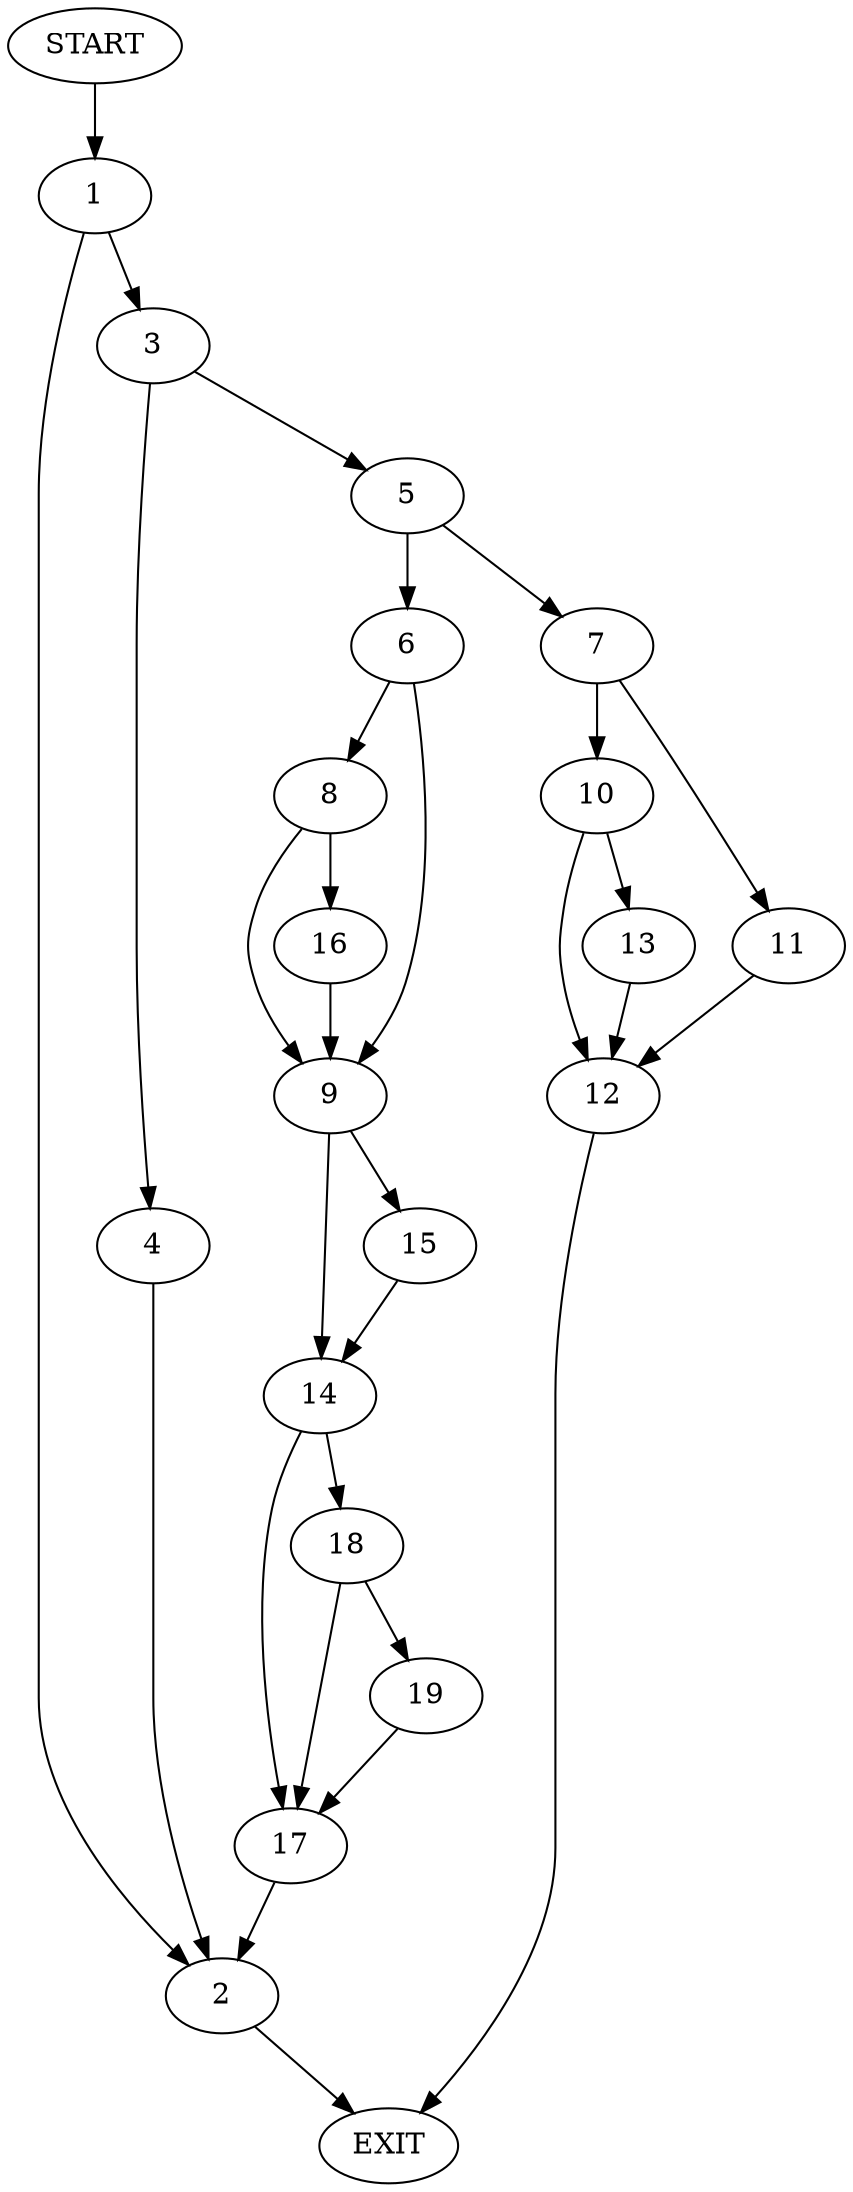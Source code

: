 digraph {
0 [label="START"]
20 [label="EXIT"]
0 -> 1
1 -> 2
1 -> 3
3 -> 4
3 -> 5
2 -> 20
5 -> 6
5 -> 7
4 -> 2
6 -> 8
6 -> 9
7 -> 10
7 -> 11
10 -> 12
10 -> 13
11 -> 12
12 -> 20
13 -> 12
9 -> 14
9 -> 15
8 -> 16
8 -> 9
16 -> 9
15 -> 14
14 -> 17
14 -> 18
18 -> 19
18 -> 17
17 -> 2
19 -> 17
}
